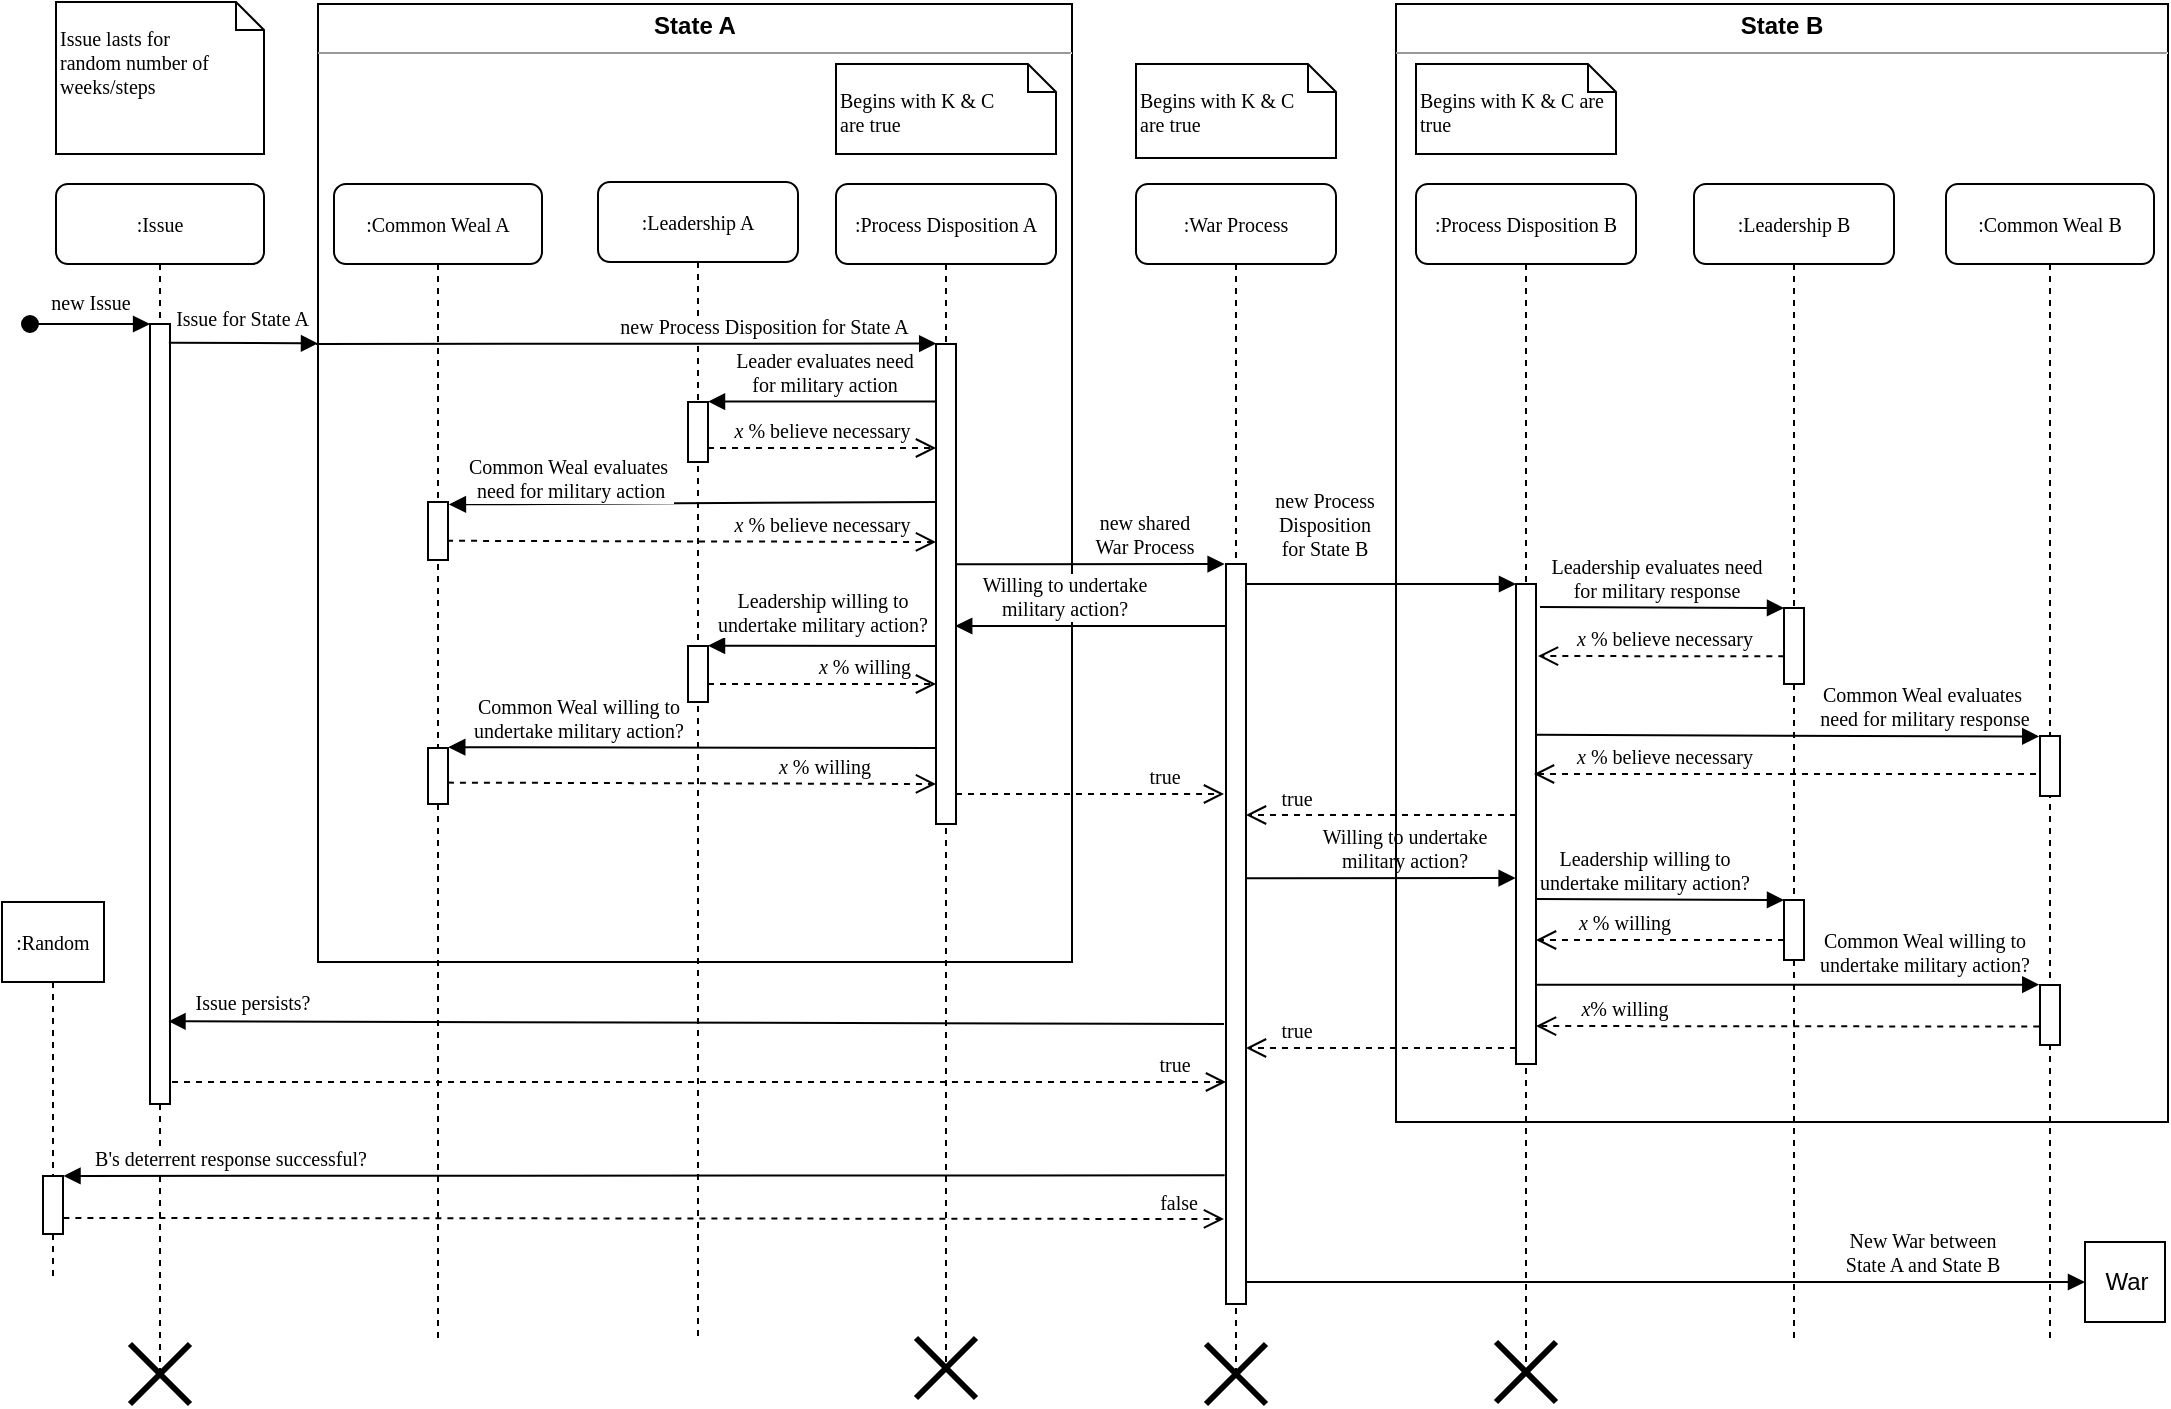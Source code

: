 <mxfile version="10.8.9" type="github"><diagram name="Page-1" id="13e1069c-82ec-6db2-03f1-153e76fe0fe0"><mxGraphModel dx="1535" dy="604" grid="1" gridSize="10" guides="1" tooltips="1" connect="1" arrows="1" fold="1" page="1" pageScale="1" pageWidth="1100" pageHeight="850" background="#ffffff" math="0" shadow="0"><root><mxCell id="0"/><mxCell id="1" parent="0"/><mxCell id="7oT-CnKk-RF-lyxq80Q5-94" value="&lt;p style=&quot;margin: 0px ; margin-top: 4px ; text-align: center&quot;&gt;&lt;b&gt;State B&lt;/b&gt;&lt;/p&gt;&lt;hr size=&quot;1&quot;&gt;&lt;div style=&quot;height: 2px&quot;&gt;&lt;/div&gt;" style="verticalAlign=top;align=left;overflow=fill;fontSize=12;fontFamily=Helvetica;html=1;" parent="1" vertex="1"><mxGeometry x="706" y="141" width="386" height="559" as="geometry"/></mxCell><mxCell id="7oT-CnKk-RF-lyxq80Q5-93" value="&lt;p style=&quot;margin: 0px ; margin-top: 4px ; text-align: center&quot;&gt;&lt;b&gt;State A&lt;/b&gt;&lt;/p&gt;&lt;hr size=&quot;1&quot;&gt;&lt;div style=&quot;height: 2px&quot;&gt;&lt;/div&gt;" style="verticalAlign=top;align=left;overflow=fill;fontSize=12;fontFamily=Helvetica;html=1;" parent="1" vertex="1"><mxGeometry x="167" y="141" width="377" height="479" as="geometry"/></mxCell><mxCell id="7baba1c4bc27f4b0-3" value=":Process Disposition A" style="shape=umlLifeline;perimeter=lifelinePerimeter;whiteSpace=wrap;html=1;container=1;collapsible=0;recursiveResize=0;outlineConnect=0;rounded=1;shadow=0;comic=0;labelBackgroundColor=none;strokeColor=#000000;strokeWidth=1;fillColor=#FFFFFF;fontFamily=Lucida Console;fontSize=10;fontColor=#000000;align=center;" parent="1" vertex="1"><mxGeometry x="426" y="231" width="110" height="589" as="geometry"/></mxCell><mxCell id="7baba1c4bc27f4b0-13" value="" style="html=1;points=[];perimeter=orthogonalPerimeter;rounded=0;shadow=0;comic=0;labelBackgroundColor=none;strokeColor=#000000;strokeWidth=1;fillColor=#FFFFFF;fontFamily=Lucida Console;fontSize=10;fontColor=#000000;align=center;" parent="7baba1c4bc27f4b0-3" vertex="1"><mxGeometry x="50" y="80" width="10" height="240" as="geometry"/></mxCell><mxCell id="7baba1c4bc27f4b0-4" value=":War Process" style="shape=umlLifeline;perimeter=lifelinePerimeter;whiteSpace=wrap;html=1;container=1;collapsible=0;recursiveResize=0;outlineConnect=0;rounded=1;shadow=0;comic=0;labelBackgroundColor=none;strokeColor=#000000;strokeWidth=1;fillColor=#FFFFFF;fontFamily=Lucida Console;fontSize=10;fontColor=#000000;align=center;" parent="1" vertex="1"><mxGeometry x="576" y="231" width="100" height="595" as="geometry"/></mxCell><mxCell id="7oT-CnKk-RF-lyxq80Q5-81" value="" style="shape=umlDestroy;whiteSpace=wrap;html=1;strokeWidth=3;fontFamily=Lucida Console;fontSize=10;" parent="7baba1c4bc27f4b0-4" vertex="1"><mxGeometry x="35" y="580" width="30" height="30" as="geometry"/></mxCell><mxCell id="7baba1c4bc27f4b0-5" value=":Process Disposition B" style="shape=umlLifeline;perimeter=lifelinePerimeter;whiteSpace=wrap;html=1;container=1;collapsible=0;recursiveResize=0;outlineConnect=0;rounded=1;shadow=0;comic=0;labelBackgroundColor=none;strokeColor=#000000;strokeWidth=1;fillColor=#FFFFFF;fontFamily=Lucida Console;fontSize=10;fontColor=#000000;align=center;" parent="1" vertex="1"><mxGeometry x="716" y="231" width="110" height="589" as="geometry"/></mxCell><mxCell id="7baba1c4bc27f4b0-19" value="" style="html=1;points=[];perimeter=orthogonalPerimeter;rounded=0;shadow=0;comic=0;labelBackgroundColor=none;strokeColor=#000000;strokeWidth=1;fillColor=#FFFFFF;fontFamily=Lucida Console;fontSize=10;fontColor=#000000;align=center;" parent="7baba1c4bc27f4b0-5" vertex="1"><mxGeometry x="50" y="200" width="10" height="240" as="geometry"/></mxCell><mxCell id="7baba1c4bc27f4b0-7" value=":Leadership B" style="shape=umlLifeline;perimeter=lifelinePerimeter;whiteSpace=wrap;html=1;container=1;collapsible=0;recursiveResize=0;outlineConnect=0;rounded=1;shadow=0;comic=0;labelBackgroundColor=none;strokeColor=#000000;strokeWidth=1;fillColor=#FFFFFF;fontFamily=Lucida Console;fontSize=10;fontColor=#000000;align=center;" parent="1" vertex="1"><mxGeometry x="855" y="231" width="100" height="580" as="geometry"/></mxCell><mxCell id="7oT-CnKk-RF-lyxq80Q5-34" value="" style="html=1;points=[];perimeter=orthogonalPerimeter;rounded=0;shadow=0;comic=0;labelBackgroundColor=none;strokeColor=#000000;strokeWidth=1;fillColor=#FFFFFF;fontFamily=Lucida Console;fontSize=10;fontColor=#000000;align=center;" parent="7baba1c4bc27f4b0-7" vertex="1"><mxGeometry x="45" y="212" width="10" height="38" as="geometry"/></mxCell><mxCell id="7oT-CnKk-RF-lyxq80Q5-66" value="" style="html=1;points=[];perimeter=orthogonalPerimeter;rounded=0;shadow=0;comic=0;labelBackgroundColor=none;strokeColor=#000000;strokeWidth=1;fillColor=#FFFFFF;fontFamily=Lucida Console;fontSize=10;fontColor=#000000;align=center;" parent="7baba1c4bc27f4b0-7" vertex="1"><mxGeometry x="45" y="358" width="10" height="30" as="geometry"/></mxCell><mxCell id="7baba1c4bc27f4b0-8" value=":Leadership A" style="shape=umlLifeline;perimeter=lifelinePerimeter;whiteSpace=wrap;html=1;container=1;collapsible=0;recursiveResize=0;outlineConnect=0;rounded=1;shadow=0;comic=0;labelBackgroundColor=none;strokeColor=#000000;strokeWidth=1;fillColor=#FFFFFF;fontFamily=Lucida Console;fontSize=10;fontColor=#000000;align=center;" parent="1" vertex="1"><mxGeometry x="307" y="230" width="100" height="580" as="geometry"/></mxCell><mxCell id="7baba1c4bc27f4b0-9" value="" style="html=1;points=[];perimeter=orthogonalPerimeter;rounded=0;shadow=0;comic=0;labelBackgroundColor=none;strokeColor=#000000;strokeWidth=1;fillColor=#FFFFFF;fontFamily=Lucida Console;fontSize=10;fontColor=#000000;align=center;" parent="7baba1c4bc27f4b0-8" vertex="1"><mxGeometry x="45" y="110" width="10" height="30" as="geometry"/></mxCell><mxCell id="7oT-CnKk-RF-lyxq80Q5-52" value="" style="html=1;points=[];perimeter=orthogonalPerimeter;rounded=0;shadow=0;comic=0;labelBackgroundColor=none;strokeColor=#000000;strokeWidth=1;fillColor=#FFFFFF;fontFamily=Lucida Console;fontSize=10;fontColor=#000000;align=center;" parent="7baba1c4bc27f4b0-8" vertex="1"><mxGeometry x="45" y="232" width="10" height="28" as="geometry"/></mxCell><mxCell id="7baba1c4bc27f4b0-16" value="" style="html=1;points=[];perimeter=orthogonalPerimeter;rounded=0;shadow=0;comic=0;labelBackgroundColor=none;strokeColor=#000000;strokeWidth=1;fillColor=#FFFFFF;fontFamily=Lucida Console;fontSize=10;fontColor=#000000;align=center;" parent="1" vertex="1"><mxGeometry x="621" y="421" width="10" height="370" as="geometry"/></mxCell><mxCell id="7baba1c4bc27f4b0-20" value="new Process &lt;br&gt;Disposition &lt;br&gt;for State B" style="html=1;verticalAlign=bottom;endArrow=block;labelBackgroundColor=none;fontFamily=Lucida Console;fontSize=10;edgeStyle=elbowEdgeStyle;elbow=vertical;" parent="1" edge="1"><mxGeometry x="-0.037" y="28" relative="1" as="geometry"><mxPoint x="631" y="431" as="sourcePoint"/><mxPoint x="766" y="431" as="targetPoint"/><Array as="points"><mxPoint x="696" y="431"/></Array><mxPoint x="-26" y="19" as="offset"/></mxGeometry></mxCell><mxCell id="7baba1c4bc27f4b0-26" value="Common Weal evaluates&amp;nbsp;&lt;br&gt;need for military response" style="html=1;verticalAlign=bottom;endArrow=block;entryX=-0.038;entryY=0.008;labelBackgroundColor=none;fontFamily=Lucida Console;fontSize=10;entryDx=0;entryDy=0;entryPerimeter=0;" parent="1" target="7oT-CnKk-RF-lyxq80Q5-5" edge="1"><mxGeometry x="0.543" relative="1" as="geometry"><mxPoint x="776" y="506.431" as="sourcePoint"/><mxPoint x="1186" y="506.431" as="targetPoint"/><mxPoint as="offset"/></mxGeometry></mxCell><mxCell id="7baba1c4bc27f4b0-42" value="&lt;br&gt;Begins with K &amp;amp; C&amp;nbsp;&lt;br&gt;are true&lt;br&gt;" style="shape=note;whiteSpace=wrap;html=1;size=14;verticalAlign=top;align=left;spacingTop=-6;rounded=0;shadow=0;comic=0;labelBackgroundColor=none;strokeColor=#000000;strokeWidth=1;fillColor=#FFFFFF;fontFamily=Lucida Console;fontSize=10;fontColor=#000000;" parent="1" vertex="1"><mxGeometry x="426" y="171" width="110" height="45" as="geometry"/></mxCell><mxCell id="7baba1c4bc27f4b0-43" value="&lt;br&gt;Begins with K &amp;amp; C&lt;br&gt;are true&lt;br&gt;" style="shape=note;whiteSpace=wrap;html=1;size=14;verticalAlign=top;align=left;spacingTop=-6;rounded=0;shadow=0;comic=0;labelBackgroundColor=none;strokeColor=#000000;strokeWidth=1;fillColor=#FFFFFF;fontFamily=Lucida Console;fontSize=10;fontColor=#000000;" parent="1" vertex="1"><mxGeometry x="576" y="171" width="100" height="47" as="geometry"/></mxCell><mxCell id="7baba1c4bc27f4b0-44" value="&lt;br&gt;Begins with K &amp;amp; C are true&lt;br&gt;" style="shape=note;whiteSpace=wrap;html=1;size=14;verticalAlign=top;align=left;spacingTop=-6;rounded=0;shadow=0;comic=0;labelBackgroundColor=none;strokeColor=#000000;strokeWidth=1;fillColor=#FFFFFF;fontFamily=Lucida Console;fontSize=10;fontColor=#000000;" parent="1" vertex="1"><mxGeometry x="716" y="171" width="100" height="45" as="geometry"/></mxCell><mxCell id="7oT-CnKk-RF-lyxq80Q5-1" value=":Common Weal A" style="shape=umlLifeline;perimeter=lifelinePerimeter;whiteSpace=wrap;html=1;container=1;collapsible=0;recursiveResize=0;outlineConnect=0;rounded=1;shadow=0;comic=0;labelBackgroundColor=none;strokeColor=#000000;strokeWidth=1;fillColor=#FFFFFF;fontFamily=Lucida Console;fontSize=10;fontColor=#000000;align=center;" parent="1" vertex="1"><mxGeometry x="175" y="231" width="104" height="580" as="geometry"/></mxCell><mxCell id="7oT-CnKk-RF-lyxq80Q5-2" value="" style="html=1;points=[];perimeter=orthogonalPerimeter;rounded=0;shadow=0;comic=0;labelBackgroundColor=none;strokeColor=#000000;strokeWidth=1;fillColor=#FFFFFF;fontFamily=Lucida Console;fontSize=10;fontColor=#000000;align=center;" parent="7oT-CnKk-RF-lyxq80Q5-1" vertex="1"><mxGeometry x="47" y="159" width="10" height="29" as="geometry"/></mxCell><mxCell id="7oT-CnKk-RF-lyxq80Q5-53" value="" style="html=1;points=[];perimeter=orthogonalPerimeter;rounded=0;shadow=0;comic=0;labelBackgroundColor=none;strokeColor=#000000;strokeWidth=1;fillColor=#FFFFFF;fontFamily=Lucida Console;fontSize=10;fontColor=#000000;align=center;" parent="7oT-CnKk-RF-lyxq80Q5-1" vertex="1"><mxGeometry x="47" y="282" width="10" height="28" as="geometry"/></mxCell><mxCell id="7oT-CnKk-RF-lyxq80Q5-4" value=":Common Weal B" style="shape=umlLifeline;perimeter=lifelinePerimeter;whiteSpace=wrap;html=1;container=1;collapsible=0;recursiveResize=0;outlineConnect=0;rounded=1;shadow=0;comic=0;labelBackgroundColor=none;strokeColor=#000000;strokeWidth=1;fillColor=#FFFFFF;fontFamily=Lucida Console;fontSize=10;fontColor=#000000;align=center;" parent="1" vertex="1"><mxGeometry x="981" y="231" width="104" height="580" as="geometry"/></mxCell><mxCell id="7oT-CnKk-RF-lyxq80Q5-5" value="" style="html=1;points=[];perimeter=orthogonalPerimeter;rounded=0;shadow=0;comic=0;labelBackgroundColor=none;strokeColor=#000000;strokeWidth=1;fillColor=#FFFFFF;fontFamily=Lucida Console;fontSize=10;fontColor=#000000;align=center;" parent="7oT-CnKk-RF-lyxq80Q5-4" vertex="1"><mxGeometry x="47" y="276" width="10" height="30" as="geometry"/></mxCell><mxCell id="7oT-CnKk-RF-lyxq80Q5-70" value="" style="html=1;points=[];perimeter=orthogonalPerimeter;rounded=0;shadow=0;comic=0;labelBackgroundColor=none;strokeColor=#000000;strokeWidth=1;fillColor=#FFFFFF;fontFamily=Lucida Console;fontSize=10;fontColor=#000000;align=center;" parent="7oT-CnKk-RF-lyxq80Q5-4" vertex="1"><mxGeometry x="47" y="400.5" width="10" height="30" as="geometry"/></mxCell><mxCell id="7oT-CnKk-RF-lyxq80Q5-7" value=":Issue" style="shape=umlLifeline;perimeter=lifelinePerimeter;whiteSpace=wrap;html=1;container=1;collapsible=0;recursiveResize=0;outlineConnect=0;rounded=1;shadow=0;comic=0;labelBackgroundColor=none;strokeColor=#000000;strokeWidth=1;fillColor=#FFFFFF;fontFamily=Lucida Console;fontSize=10;fontColor=#000000;align=center;" parent="1" vertex="1"><mxGeometry x="36" y="231" width="104" height="595" as="geometry"/></mxCell><mxCell id="7oT-CnKk-RF-lyxq80Q5-16" value="" style="html=1;points=[];perimeter=orthogonalPerimeter;rounded=0;shadow=0;comic=0;labelBackgroundColor=none;strokeColor=#000000;strokeWidth=1;fillColor=#FFFFFF;fontFamily=Lucida Console;fontSize=10;fontColor=#000000;align=center;" parent="7oT-CnKk-RF-lyxq80Q5-7" vertex="1"><mxGeometry x="47" y="70" width="10" height="390" as="geometry"/></mxCell><mxCell id="7oT-CnKk-RF-lyxq80Q5-82" value="" style="shape=umlDestroy;whiteSpace=wrap;html=1;strokeWidth=3;fontFamily=Lucida Console;fontSize=10;" parent="7oT-CnKk-RF-lyxq80Q5-7" vertex="1"><mxGeometry x="37" y="580" width="30" height="30" as="geometry"/></mxCell><mxCell id="7oT-CnKk-RF-lyxq80Q5-9" value="&lt;br&gt;Issue lasts for &lt;br&gt;random&amp;nbsp;number of weeks/steps&lt;br&gt;" style="shape=note;whiteSpace=wrap;html=1;size=14;verticalAlign=top;align=left;spacingTop=-6;rounded=0;shadow=0;comic=0;labelBackgroundColor=none;strokeColor=#000000;strokeWidth=1;fillColor=#FFFFFF;fontFamily=Lucida Console;fontSize=10;fontColor=#000000;" parent="1" vertex="1"><mxGeometry x="36" y="140" width="104" height="76" as="geometry"/></mxCell><mxCell id="7oT-CnKk-RF-lyxq80Q5-15" value="" style="html=1;verticalAlign=bottom;startArrow=oval;startFill=1;endArrow=block;startSize=8;entryX=0.005;entryY=0;entryDx=0;entryDy=0;entryPerimeter=0;fontFamily=Lucida Console;fontSize=10;" parent="1" target="7oT-CnKk-RF-lyxq80Q5-16" edge="1"><mxGeometry width="60" relative="1" as="geometry"><mxPoint x="23" y="301" as="sourcePoint"/><mxPoint x="84" y="310" as="targetPoint"/></mxGeometry></mxCell><mxCell id="7oT-CnKk-RF-lyxq80Q5-18" value="&lt;font style=&quot;font-size: 10px&quot;&gt;new Issue&lt;/font&gt;" style="text;html=1;resizable=0;points=[];align=center;verticalAlign=middle;labelBackgroundColor=#ffffff;fontFamily=Lucida Console;fontSize=10;" parent="7oT-CnKk-RF-lyxq80Q5-15" vertex="1" connectable="0"><mxGeometry x="-0.365" y="2" relative="1" as="geometry"><mxPoint x="10.5" y="-9" as="offset"/></mxGeometry></mxCell><mxCell id="7oT-CnKk-RF-lyxq80Q5-17" value="&lt;font style=&quot;font-size: 10px;&quot;&gt;Issue for State A&amp;nbsp;&lt;/font&gt;" style="html=1;verticalAlign=bottom;endArrow=block;fontFamily=Lucida Console;fontSize=10;entryX=-0.003;entryY=0.3;entryDx=0;entryDy=0;entryPerimeter=0;exitX=0.944;exitY=0.024;exitDx=0;exitDy=0;exitPerimeter=0;" parent="1" source="7oT-CnKk-RF-lyxq80Q5-16" edge="1"><mxGeometry x="0.014" y="4" width="80" relative="1" as="geometry"><mxPoint x="94" y="311" as="sourcePoint"/><mxPoint x="167" y="310.7" as="targetPoint"/><mxPoint as="offset"/></mxGeometry></mxCell><mxCell id="7oT-CnKk-RF-lyxq80Q5-22" value="" style="html=1;verticalAlign=bottom;endArrow=block;fontFamily=Lucida Console;fontSize=10;entryX=1.046;entryY=0.042;entryDx=0;entryDy=0;entryPerimeter=0;" parent="1" target="7oT-CnKk-RF-lyxq80Q5-2" edge="1"><mxGeometry width="80" relative="1" as="geometry"><mxPoint x="476" y="390" as="sourcePoint"/><mxPoint x="237" y="390" as="targetPoint"/></mxGeometry></mxCell><mxCell id="7oT-CnKk-RF-lyxq80Q5-23" value="Common Weal evaluates&amp;nbsp;&lt;br&gt;need for military action" style="text;html=1;resizable=0;points=[];align=center;verticalAlign=middle;labelBackgroundColor=#ffffff;fontSize=10;fontFamily=Lucida Console;" parent="7oT-CnKk-RF-lyxq80Q5-22" vertex="1" connectable="0"><mxGeometry x="0.777" y="1" relative="1" as="geometry"><mxPoint x="33.5" y="-14.5" as="offset"/></mxGeometry></mxCell><mxCell id="7oT-CnKk-RF-lyxq80Q5-26" value="&lt;i&gt;x&lt;/i&gt;&amp;nbsp;% believe necessary&amp;nbsp;" style="html=1;verticalAlign=bottom;endArrow=open;dashed=1;endSize=8;labelBackgroundColor=none;fontFamily=Lucida Console;fontSize=10;edgeStyle=elbowEdgeStyle;elbow=vertical;exitX=0.954;exitY=0.669;exitDx=0;exitDy=0;exitPerimeter=0;" parent="1" source="7oT-CnKk-RF-lyxq80Q5-2" edge="1"><mxGeometry x="0.544" relative="1" as="geometry"><mxPoint x="476" y="410" as="targetPoint"/><Array as="points"><mxPoint x="416" y="410"/><mxPoint x="381" y="451"/></Array><mxPoint x="250" y="410" as="sourcePoint"/><mxPoint as="offset"/></mxGeometry></mxCell><mxCell id="7oT-CnKk-RF-lyxq80Q5-32" value="new shared&lt;br&gt;War Process" style="html=1;verticalAlign=bottom;endArrow=block;labelBackgroundColor=none;fontFamily=Lucida Console;fontSize=10;edgeStyle=elbowEdgeStyle;elbow=vertical;entryX=-0.1;entryY=0;entryDx=0;entryDy=0;entryPerimeter=0;" parent="1" edge="1"><mxGeometry x="0.4" relative="1" as="geometry"><mxPoint x="486" y="421.143" as="sourcePoint"/><mxPoint x="620.31" y="420.931" as="targetPoint"/><Array as="points"><mxPoint x="616" y="421"/></Array><mxPoint as="offset"/></mxGeometry></mxCell><mxCell id="7oT-CnKk-RF-lyxq80Q5-35" value="Leadership evaluates need &lt;br&gt;for military response" style="html=1;verticalAlign=bottom;endArrow=block;fontFamily=Lucida Console;fontSize=10;" parent="1" edge="1"><mxGeometry x="-0.039" width="80" relative="1" as="geometry"><mxPoint x="778" y="442.5" as="sourcePoint"/><mxPoint x="900" y="443" as="targetPoint"/><mxPoint as="offset"/></mxGeometry></mxCell><mxCell id="7oT-CnKk-RF-lyxq80Q5-39" value="&lt;i&gt;x&lt;/i&gt;&amp;nbsp;% believe necessary" style="html=1;verticalAlign=bottom;endArrow=open;dashed=1;endSize=8;labelBackgroundColor=none;fontFamily=Lucida Console;fontSize=10;exitX=-0.012;exitY=0.799;exitDx=0;exitDy=0;exitPerimeter=0;" parent="1" edge="1"><mxGeometry x="-0.023" relative="1" as="geometry"><mxPoint x="777" y="467" as="targetPoint"/><mxPoint x="900.172" y="467.172" as="sourcePoint"/><mxPoint as="offset"/></mxGeometry></mxCell><mxCell id="7oT-CnKk-RF-lyxq80Q5-40" value="&lt;i&gt;x&lt;/i&gt;&amp;nbsp;% believe necessary" style="html=1;verticalAlign=bottom;endArrow=open;dashed=1;endSize=8;labelBackgroundColor=none;fontFamily=Lucida Console;fontSize=10;" parent="1" edge="1"><mxGeometry x="0.482" relative="1" as="geometry"><mxPoint x="775" y="526" as="targetPoint"/><mxPoint x="1026" y="526" as="sourcePoint"/><mxPoint as="offset"/></mxGeometry></mxCell><mxCell id="7oT-CnKk-RF-lyxq80Q5-56" value="" style="html=1;verticalAlign=bottom;endArrow=block;fontFamily=Lucida Console;fontSize=10;entryX=1.013;entryY=-0.014;entryDx=0;entryDy=0;entryPerimeter=0;" parent="1" target="7oT-CnKk-RF-lyxq80Q5-53" edge="1"><mxGeometry width="80" relative="1" as="geometry"><mxPoint x="476" y="513" as="sourcePoint"/><mxPoint x="237" y="513" as="targetPoint"/></mxGeometry></mxCell><mxCell id="7oT-CnKk-RF-lyxq80Q5-57" value="Common Weal willing to &lt;br&gt;undertake military action?" style="text;html=1;resizable=0;points=[];align=center;verticalAlign=middle;labelBackgroundColor=#ffffff;fontSize=10;fontFamily=Lucida Console;" parent="7oT-CnKk-RF-lyxq80Q5-56" vertex="1" connectable="0"><mxGeometry x="0.777" y="1" relative="1" as="geometry"><mxPoint x="37.5" y="-16" as="offset"/></mxGeometry></mxCell><mxCell id="7oT-CnKk-RF-lyxq80Q5-58" value="" style="html=1;verticalAlign=bottom;endArrow=block;fontFamily=Lucida Console;fontSize=10;entryX=1;entryY=-0.005;entryDx=0;entryDy=0;entryPerimeter=0;" parent="1" target="7oT-CnKk-RF-lyxq80Q5-52" edge="1"><mxGeometry width="80" relative="1" as="geometry"><mxPoint x="476" y="462" as="sourcePoint"/><mxPoint x="356" y="461" as="targetPoint"/></mxGeometry></mxCell><mxCell id="7oT-CnKk-RF-lyxq80Q5-59" value="Leadership willing&amp;nbsp;to &lt;br&gt;undertake military action?" style="text;html=1;resizable=0;points=[];align=center;verticalAlign=middle;labelBackgroundColor=#ffffff;fontSize=10;fontFamily=Lucida Console;" parent="7oT-CnKk-RF-lyxq80Q5-58" vertex="1" connectable="0"><mxGeometry x="-0.236" y="-1" relative="1" as="geometry"><mxPoint x="-14" y="-16" as="offset"/></mxGeometry></mxCell><mxCell id="7oT-CnKk-RF-lyxq80Q5-60" value="&lt;i&gt;x&amp;nbsp;&lt;/i&gt;% willing" style="html=1;verticalAlign=bottom;endArrow=open;dashed=1;endSize=8;labelBackgroundColor=none;fontFamily=Lucida Console;fontSize=10;edgeStyle=elbowEdgeStyle;elbow=vertical;exitX=0.997;exitY=0.618;exitDx=0;exitDy=0;exitPerimeter=0;" parent="1" source="7oT-CnKk-RF-lyxq80Q5-53" edge="1"><mxGeometry x="0.542" relative="1" as="geometry"><mxPoint x="476" y="531" as="targetPoint"/><Array as="points"><mxPoint x="357" y="531"/><mxPoint x="381" y="581"/></Array><mxPoint x="247" y="531" as="sourcePoint"/><mxPoint as="offset"/></mxGeometry></mxCell><mxCell id="7oT-CnKk-RF-lyxq80Q5-64" value="&lt;i&gt;x&lt;/i&gt; % willing" style="html=1;verticalAlign=bottom;endArrow=open;dashed=1;endSize=8;labelBackgroundColor=none;fontFamily=Lucida Console;fontSize=10;edgeStyle=elbowEdgeStyle;elbow=vertical;" parent="1" source="7oT-CnKk-RF-lyxq80Q5-52" edge="1"><mxGeometry x="0.368" relative="1" as="geometry"><mxPoint x="476" y="481" as="targetPoint"/><Array as="points"><mxPoint x="476" y="481"/><mxPoint x="524.5" y="563"/></Array><mxPoint x="346" y="481" as="sourcePoint"/><mxPoint as="offset"/></mxGeometry></mxCell><mxCell id="7oT-CnKk-RF-lyxq80Q5-67" value="Leadership willing to &lt;br&gt;undertake military action?" style="html=1;verticalAlign=bottom;endArrow=block;fontFamily=Lucida Console;fontSize=10;" parent="1" edge="1"><mxGeometry x="-0.129" width="80" relative="1" as="geometry"><mxPoint x="776" y="588.5" as="sourcePoint"/><mxPoint x="900" y="589" as="targetPoint"/><mxPoint as="offset"/></mxGeometry></mxCell><mxCell id="7oT-CnKk-RF-lyxq80Q5-68" value="&lt;i&gt;x&lt;/i&gt; % willing" style="html=1;verticalAlign=bottom;endArrow=open;dashed=1;endSize=8;labelBackgroundColor=none;fontFamily=Lucida Console;fontSize=10;" parent="1" edge="1"><mxGeometry x="0.29" relative="1" as="geometry"><mxPoint x="776" y="609" as="targetPoint"/><mxPoint x="900" y="609" as="sourcePoint"/><mxPoint as="offset"/></mxGeometry></mxCell><mxCell id="7oT-CnKk-RF-lyxq80Q5-69" value="Common Weal willing to &lt;br&gt;undertake military action?" style="html=1;verticalAlign=bottom;endArrow=block;entryX=-0.036;entryY=-0.005;labelBackgroundColor=none;fontFamily=Lucida Console;fontSize=10;exitX=1.056;exitY=0.886;exitDx=0;exitDy=0;exitPerimeter=0;entryDx=0;entryDy=0;entryPerimeter=0;" parent="1" target="7oT-CnKk-RF-lyxq80Q5-70" edge="1"><mxGeometry x="0.542" y="1" relative="1" as="geometry"><mxPoint x="776.4" y="631.4" as="sourcePoint"/><mxPoint x="1176" y="680.931" as="targetPoint"/><mxPoint as="offset"/></mxGeometry></mxCell><mxCell id="7oT-CnKk-RF-lyxq80Q5-71" value="&lt;i&gt;x&lt;/i&gt;% willing" style="html=1;verticalAlign=bottom;endArrow=open;dashed=1;endSize=8;labelBackgroundColor=none;fontFamily=Lucida Console;fontSize=10;exitX=-0.038;exitY=0.693;exitDx=0;exitDy=0;exitPerimeter=0;" parent="1" source="7oT-CnKk-RF-lyxq80Q5-70" edge="1"><mxGeometry x="0.65" relative="1" as="geometry"><mxPoint x="776" y="652" as="targetPoint"/><mxPoint x="1046" y="652" as="sourcePoint"/><mxPoint as="offset"/></mxGeometry></mxCell><mxCell id="7oT-CnKk-RF-lyxq80Q5-72" value="true" style="html=1;verticalAlign=bottom;endArrow=open;dashed=1;endSize=8;labelBackgroundColor=none;fontFamily=Lucida Console;fontSize=10;" parent="1" edge="1"><mxGeometry x="0.63" relative="1" as="geometry"><mxPoint x="631" y="546.5" as="targetPoint"/><mxPoint x="766" y="546.5" as="sourcePoint"/><mxPoint as="offset"/></mxGeometry></mxCell><mxCell id="7oT-CnKk-RF-lyxq80Q5-74" value="true" style="html=1;verticalAlign=bottom;endArrow=open;dashed=1;endSize=8;labelBackgroundColor=none;fontFamily=Lucida Console;fontSize=10;" parent="1" edge="1"><mxGeometry x="0.63" relative="1" as="geometry"><mxPoint x="631" y="663" as="targetPoint"/><mxPoint x="766" y="663" as="sourcePoint"/><mxPoint as="offset"/></mxGeometry></mxCell><mxCell id="7oT-CnKk-RF-lyxq80Q5-75" value="" style="html=1;verticalAlign=bottom;endArrow=block;fontFamily=Lucida Console;fontSize=10;entryX=0.924;entryY=0.894;entryDx=0;entryDy=0;entryPerimeter=0;" parent="1" target="7oT-CnKk-RF-lyxq80Q5-16" edge="1"><mxGeometry width="80" relative="1" as="geometry"><mxPoint x="620" y="651" as="sourcePoint"/><mxPoint x="64.786" y="651.357" as="targetPoint"/></mxGeometry></mxCell><mxCell id="7oT-CnKk-RF-lyxq80Q5-76" value="Issue persists?" style="text;html=1;resizable=0;points=[];align=center;verticalAlign=middle;labelBackgroundColor=#ffffff;fontSize=10;fontFamily=Lucida Console;" parent="7oT-CnKk-RF-lyxq80Q5-75" vertex="1" connectable="0"><mxGeometry x="0.777" y="1" relative="1" as="geometry"><mxPoint x="-17" y="-11" as="offset"/></mxGeometry></mxCell><mxCell id="7oT-CnKk-RF-lyxq80Q5-77" value="true" style="html=1;verticalAlign=bottom;endArrow=open;dashed=1;endSize=8;labelBackgroundColor=none;fontFamily=Lucida Console;fontSize=10;edgeStyle=elbowEdgeStyle;elbow=vertical;" parent="1" target="7baba1c4bc27f4b0-16" edge="1"><mxGeometry x="0.901" relative="1" as="geometry"><mxPoint x="771" y="681" as="targetPoint"/><Array as="points"><mxPoint x="117" y="680"/><mxPoint x="271.5" y="650"/><mxPoint x="246.5" y="731"/></Array><mxPoint x="94" y="680" as="sourcePoint"/><mxPoint as="offset"/></mxGeometry></mxCell><mxCell id="7oT-CnKk-RF-lyxq80Q5-85" value="War" style="html=1;" parent="1" vertex="1"><mxGeometry x="1050.5" y="760" width="40" height="40" as="geometry"/></mxCell><mxCell id="7oT-CnKk-RF-lyxq80Q5-88" value="" style="html=1;verticalAlign=bottom;endArrow=block;fontFamily=Lucida Console;fontSize=10;exitX=-0.054;exitY=0.754;exitDx=0;exitDy=0;exitPerimeter=0;entryX=1.026;entryY=-0.002;entryDx=0;entryDy=0;entryPerimeter=0;" parent="1" target="7oT-CnKk-RF-lyxq80Q5-96" edge="1"><mxGeometry width="80" relative="1" as="geometry"><mxPoint x="620.333" y="726.667" as="sourcePoint"/><mxPoint x="3.5" y="727" as="targetPoint"/></mxGeometry></mxCell><mxCell id="7oT-CnKk-RF-lyxq80Q5-89" value="B's deterrent response successful?" style="text;html=1;resizable=0;points=[];align=center;verticalAlign=middle;labelBackgroundColor=#ffffff;fontSize=10;fontFamily=Lucida Console;" parent="7oT-CnKk-RF-lyxq80Q5-88" vertex="1" connectable="0"><mxGeometry x="0.777" y="1" relative="1" as="geometry"><mxPoint x="18" y="-10" as="offset"/></mxGeometry></mxCell><mxCell id="7oT-CnKk-RF-lyxq80Q5-91" value="false" style="html=1;verticalAlign=bottom;endArrow=open;dashed=1;endSize=8;labelBackgroundColor=none;fontFamily=Lucida Console;fontSize=10;edgeStyle=elbowEdgeStyle;elbow=vertical;exitX=1.02;exitY=0.723;exitDx=0;exitDy=0;exitPerimeter=0;" parent="1" source="7oT-CnKk-RF-lyxq80Q5-96" edge="1"><mxGeometry x="0.919" relative="1" as="geometry"><mxPoint x="620" y="749" as="targetPoint"/><Array as="points"><mxPoint x="-67.5" y="748.5"/><mxPoint x="121.5" y="717.5"/><mxPoint x="96.5" y="798.5"/></Array><mxPoint x="-86.833" y="748.167" as="sourcePoint"/><mxPoint as="offset"/></mxGeometry></mxCell><mxCell id="7oT-CnKk-RF-lyxq80Q5-92" value="New War between &lt;br&gt;State A and State B" style="html=1;verticalAlign=bottom;endArrow=block;labelBackgroundColor=none;fontFamily=Lucida Console;fontSize=10;entryX=0;entryY=0.5;entryDx=0;entryDy=0;" parent="1" target="7oT-CnKk-RF-lyxq80Q5-85" edge="1"><mxGeometry x="0.612" relative="1" as="geometry"><mxPoint x="631.5" y="780" as="sourcePoint"/><mxPoint x="1053.5" y="782" as="targetPoint"/><mxPoint as="offset"/></mxGeometry></mxCell><mxCell id="7oT-CnKk-RF-lyxq80Q5-95" value=":Random" style="shape=umlLifeline;perimeter=lifelinePerimeter;whiteSpace=wrap;html=1;container=1;collapsible=0;recursiveResize=0;outlineConnect=0;fontFamily=Lucida Console;fontSize=10;" parent="1" vertex="1"><mxGeometry x="9" y="590" width="51" height="187" as="geometry"/></mxCell><mxCell id="7oT-CnKk-RF-lyxq80Q5-96" value="" style="html=1;points=[];perimeter=orthogonalPerimeter;rounded=0;shadow=0;comic=0;labelBackgroundColor=none;strokeColor=#000000;strokeWidth=1;fillColor=#FFFFFF;fontFamily=Lucida Console;fontSize=10;fontColor=#000000;align=center;" parent="7oT-CnKk-RF-lyxq80Q5-95" vertex="1"><mxGeometry x="20.5" y="137" width="10" height="29" as="geometry"/></mxCell><mxCell id="7oT-CnKk-RF-lyxq80Q5-103" value="&lt;font style=&quot;font-size: 10px&quot;&gt;Leader evaluates need&lt;br&gt;for military action&lt;br&gt;&lt;/font&gt;" style="html=1;verticalAlign=bottom;endArrow=block;fontFamily=Lucida Console;fontSize=10;entryX=0.984;entryY=-0.005;entryDx=0;entryDy=0;entryPerimeter=0;exitX=0.008;exitY=0.059;exitDx=0;exitDy=0;exitPerimeter=0;" parent="1" edge="1"><mxGeometry x="-0.018" width="80" relative="1" as="geometry"><mxPoint x="476" y="339.8" as="sourcePoint"/><mxPoint x="362" y="339.8" as="targetPoint"/><mxPoint as="offset"/></mxGeometry></mxCell><mxCell id="ir1wOxtew_99GkZN1YOU-1" value="&lt;i&gt;x&lt;/i&gt;&amp;nbsp;% believe necessary&amp;nbsp;" style="html=1;verticalAlign=bottom;endArrow=open;dashed=1;endSize=8;labelBackgroundColor=none;fontFamily=Lucida Console;fontSize=10;edgeStyle=elbowEdgeStyle;elbow=vertical;" parent="1" edge="1"><mxGeometry x="0.018" relative="1" as="geometry"><mxPoint x="476" y="363" as="targetPoint"/><Array as="points"><mxPoint x="476" y="363"/><mxPoint x="524.5" y="445"/></Array><mxPoint x="362" y="363" as="sourcePoint"/><mxPoint as="offset"/></mxGeometry></mxCell><mxCell id="ir1wOxtew_99GkZN1YOU-3" value="&lt;font style=&quot;font-size: 10px&quot;&gt;new Process Disposition for State A&amp;nbsp;&lt;/font&gt;" style="html=1;verticalAlign=bottom;endArrow=block;fontFamily=Lucida Console;fontSize=10;entryX=0.011;entryY=-0.001;entryDx=0;entryDy=0;entryPerimeter=0;" parent="1" target="7baba1c4bc27f4b0-13" edge="1"><mxGeometry x="0.452" width="80" relative="1" as="geometry"><mxPoint x="166" y="311" as="sourcePoint"/><mxPoint x="481" y="310" as="targetPoint"/><mxPoint as="offset"/></mxGeometry></mxCell><mxCell id="aU3uxg2I7poMnJRBykzT-1" value="true" style="html=1;verticalAlign=bottom;endArrow=open;dashed=1;endSize=8;labelBackgroundColor=none;fontFamily=Lucida Console;fontSize=10;edgeStyle=elbowEdgeStyle;elbow=vertical;" edge="1" parent="1"><mxGeometry x="0.702" y="-10" relative="1" as="geometry"><mxPoint x="620" y="536" as="targetPoint"/><Array as="points"><mxPoint x="600" y="536"/><mxPoint x="648.5" y="618"/></Array><mxPoint x="486" y="536" as="sourcePoint"/><mxPoint x="-10" y="-10" as="offset"/></mxGeometry></mxCell><mxCell id="aU3uxg2I7poMnJRBykzT-4" value="&lt;font style=&quot;font-size: 10px&quot;&gt;Willing to undertake &lt;br&gt;military action?&lt;br&gt;&lt;/font&gt;" style="html=1;verticalAlign=bottom;endArrow=block;fontFamily=Lucida Console;fontSize=10;entryX=0.968;entryY=0.62;entryDx=0;entryDy=0;entryPerimeter=0;" edge="1" parent="1"><mxGeometry x="0.197" width="80" relative="1" as="geometry"><mxPoint x="621" y="452" as="sourcePoint"/><mxPoint x="485.6" y="452" as="targetPoint"/><mxPoint as="offset"/></mxGeometry></mxCell><mxCell id="aU3uxg2I7poMnJRBykzT-5" value="Willing to undertake &lt;br&gt;military action?" style="html=1;verticalAlign=bottom;endArrow=block;labelBackgroundColor=none;fontFamily=Lucida Console;fontSize=10;edgeStyle=elbowEdgeStyle;elbow=vertical;entryX=-0.1;entryY=0;entryDx=0;entryDy=0;entryPerimeter=0;" edge="1" parent="1"><mxGeometry x="0.169" relative="1" as="geometry"><mxPoint x="631.5" y="578.143" as="sourcePoint"/><mxPoint x="765.81" y="577.931" as="targetPoint"/><Array as="points"><mxPoint x="761.5" y="578"/></Array><mxPoint as="offset"/></mxGeometry></mxCell><mxCell id="aU3uxg2I7poMnJRBykzT-7" value="" style="shape=umlDestroy;whiteSpace=wrap;html=1;strokeWidth=3;fontFamily=Lucida Console;fontSize=10;" vertex="1" parent="1"><mxGeometry x="466" y="808" width="30" height="30" as="geometry"/></mxCell><mxCell id="aU3uxg2I7poMnJRBykzT-8" value="" style="shape=umlDestroy;whiteSpace=wrap;html=1;strokeWidth=3;fontFamily=Lucida Console;fontSize=10;" vertex="1" parent="1"><mxGeometry x="756" y="810" width="30" height="30" as="geometry"/></mxCell></root></mxGraphModel></diagram></mxfile>
